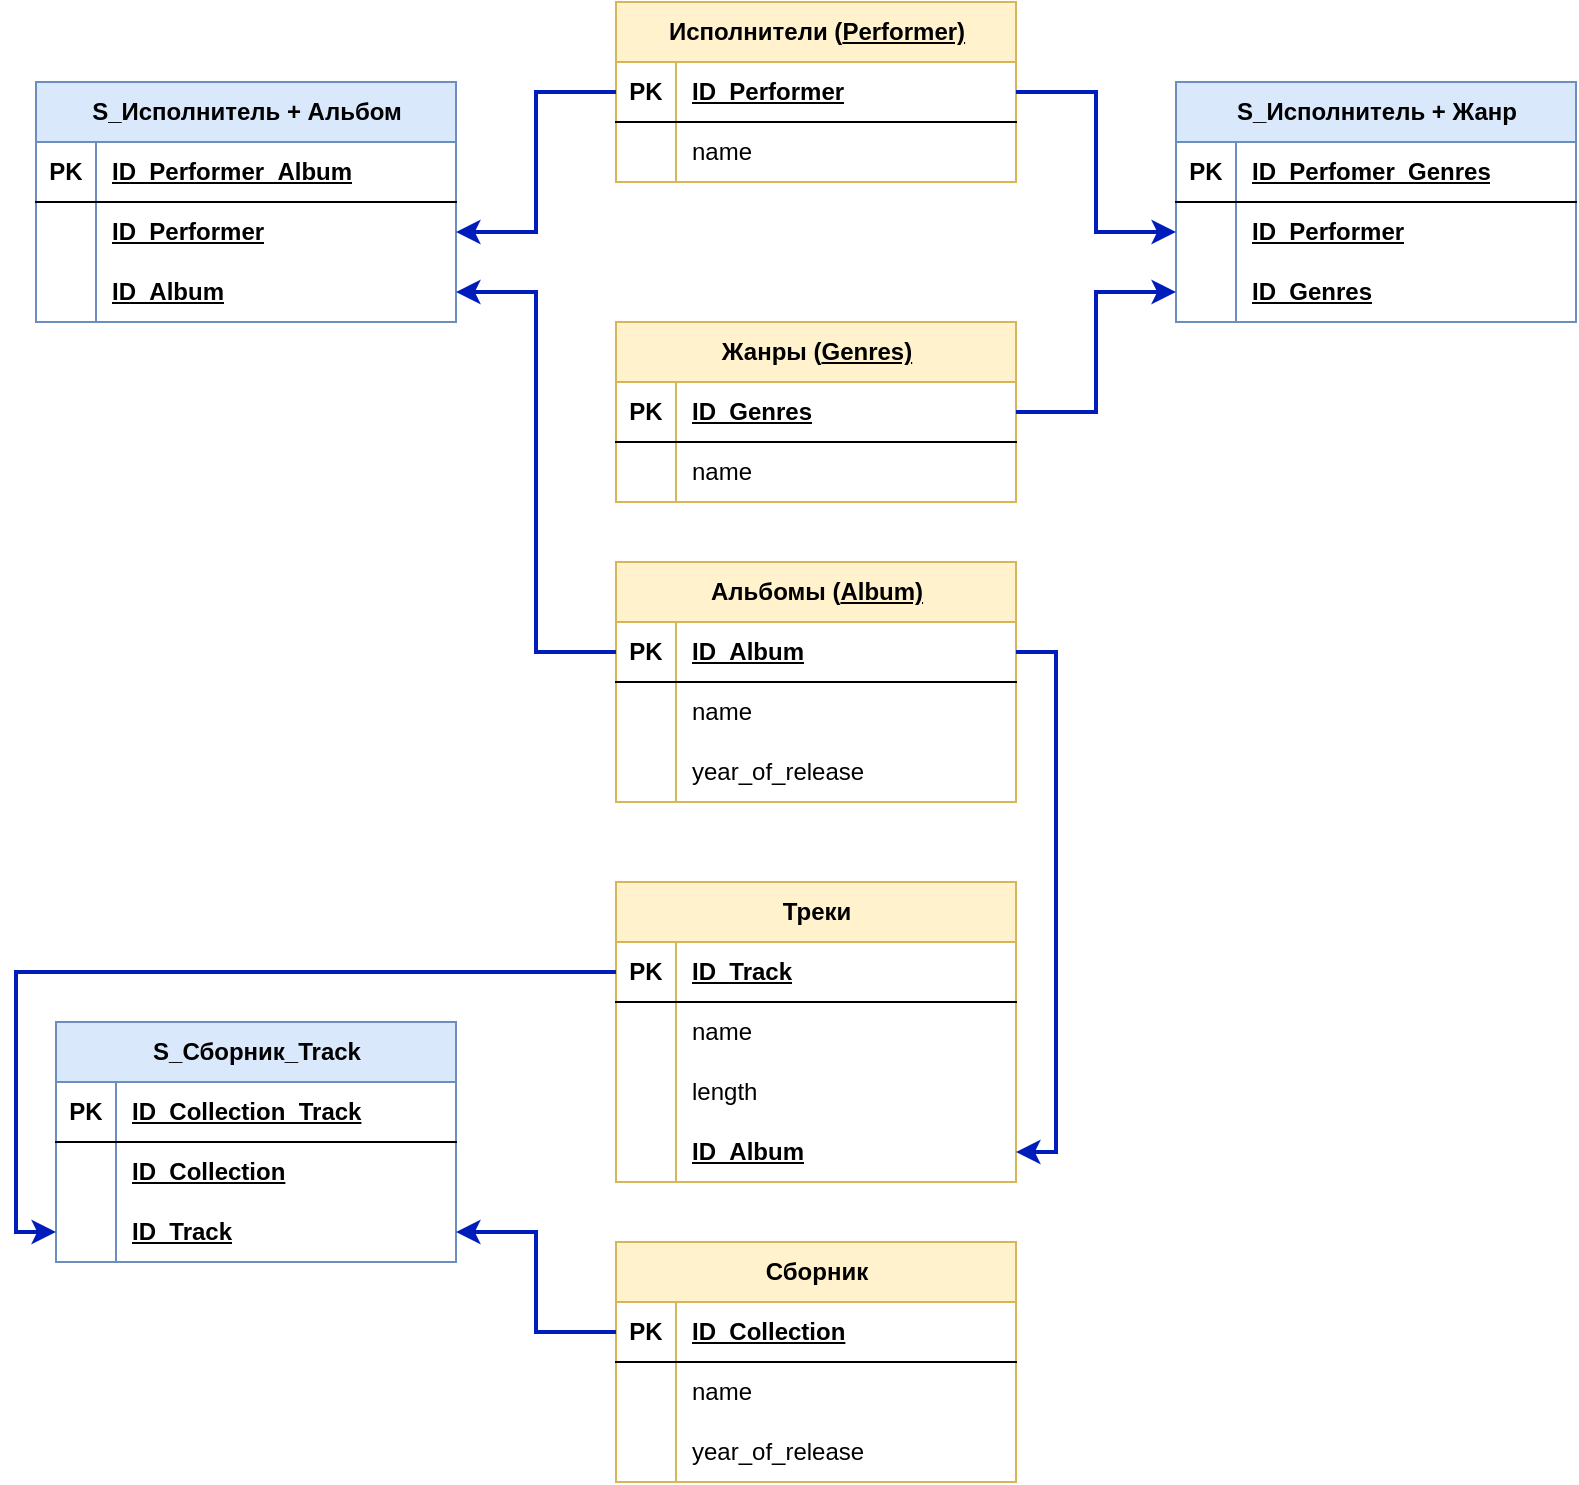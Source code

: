 <mxfile version="26.1.1">
  <diagram name="Страница — 1" id="3tkl4WZUgHUmtOMMwHT8">
    <mxGraphModel dx="2261" dy="844" grid="1" gridSize="10" guides="1" tooltips="1" connect="1" arrows="1" fold="1" page="1" pageScale="1" pageWidth="827" pageHeight="1169" math="0" shadow="0">
      <root>
        <mxCell id="0" />
        <mxCell id="1" parent="0" />
        <mxCell id="DXbVEstMywqXx0sZDrVQ-1" value="Жанры (&lt;span style=&quot;text-align: left; text-wrap-mode: wrap; text-decoration-line: underline;&quot;&gt;Genres)&lt;/span&gt;" style="shape=table;startSize=30;container=1;collapsible=1;childLayout=tableLayout;fixedRows=1;rowLines=0;fontStyle=1;align=center;resizeLast=1;html=1;fillColor=#fff2cc;strokeColor=#d6b656;" parent="1" vertex="1">
          <mxGeometry y="280" width="200" height="90" as="geometry">
            <mxRectangle x="80" y="-330" width="160" height="30" as="alternateBounds" />
          </mxGeometry>
        </mxCell>
        <mxCell id="DXbVEstMywqXx0sZDrVQ-2" value="" style="shape=tableRow;horizontal=0;startSize=0;swimlaneHead=0;swimlaneBody=0;fillColor=none;collapsible=0;dropTarget=0;points=[[0,0.5],[1,0.5]];portConstraint=eastwest;top=0;left=0;right=0;bottom=1;" parent="DXbVEstMywqXx0sZDrVQ-1" vertex="1">
          <mxGeometry y="30" width="200" height="30" as="geometry" />
        </mxCell>
        <mxCell id="DXbVEstMywqXx0sZDrVQ-3" value="PK" style="shape=partialRectangle;connectable=0;fillColor=none;top=0;left=0;bottom=0;right=0;fontStyle=1;overflow=hidden;whiteSpace=wrap;html=1;" parent="DXbVEstMywqXx0sZDrVQ-2" vertex="1">
          <mxGeometry width="30" height="30" as="geometry">
            <mxRectangle width="30" height="30" as="alternateBounds" />
          </mxGeometry>
        </mxCell>
        <mxCell id="DXbVEstMywqXx0sZDrVQ-4" value="ID_Genres" style="shape=partialRectangle;connectable=0;fillColor=none;top=0;left=0;bottom=0;right=0;align=left;spacingLeft=6;fontStyle=5;overflow=hidden;whiteSpace=wrap;html=1;" parent="DXbVEstMywqXx0sZDrVQ-2" vertex="1">
          <mxGeometry x="30" width="170" height="30" as="geometry">
            <mxRectangle width="170" height="30" as="alternateBounds" />
          </mxGeometry>
        </mxCell>
        <mxCell id="DXbVEstMywqXx0sZDrVQ-5" value="" style="shape=tableRow;horizontal=0;startSize=0;swimlaneHead=0;swimlaneBody=0;fillColor=none;collapsible=0;dropTarget=0;points=[[0,0.5],[1,0.5]];portConstraint=eastwest;top=0;left=0;right=0;bottom=0;" parent="DXbVEstMywqXx0sZDrVQ-1" vertex="1">
          <mxGeometry y="60" width="200" height="30" as="geometry" />
        </mxCell>
        <mxCell id="DXbVEstMywqXx0sZDrVQ-6" value="" style="shape=partialRectangle;connectable=0;fillColor=none;top=0;left=0;bottom=0;right=0;editable=1;overflow=hidden;whiteSpace=wrap;html=1;" parent="DXbVEstMywqXx0sZDrVQ-5" vertex="1">
          <mxGeometry width="30" height="30" as="geometry">
            <mxRectangle width="30" height="30" as="alternateBounds" />
          </mxGeometry>
        </mxCell>
        <mxCell id="DXbVEstMywqXx0sZDrVQ-7" value="name" style="shape=partialRectangle;connectable=0;fillColor=none;top=0;left=0;bottom=0;right=0;align=left;spacingLeft=6;overflow=hidden;whiteSpace=wrap;html=1;" parent="DXbVEstMywqXx0sZDrVQ-5" vertex="1">
          <mxGeometry x="30" width="170" height="30" as="geometry">
            <mxRectangle width="170" height="30" as="alternateBounds" />
          </mxGeometry>
        </mxCell>
        <mxCell id="DXbVEstMywqXx0sZDrVQ-14" value="Исполнители (&lt;span style=&quot;text-align: left; text-wrap-mode: wrap; text-decoration-line: underline;&quot;&gt;Performer)&lt;/span&gt;" style="shape=table;startSize=30;container=1;collapsible=1;childLayout=tableLayout;fixedRows=1;rowLines=0;fontStyle=1;align=center;resizeLast=1;html=1;fillColor=#fff2cc;strokeColor=#d6b656;" parent="1" vertex="1">
          <mxGeometry y="120" width="200" height="90" as="geometry" />
        </mxCell>
        <mxCell id="DXbVEstMywqXx0sZDrVQ-15" value="" style="shape=tableRow;horizontal=0;startSize=0;swimlaneHead=0;swimlaneBody=0;fillColor=none;collapsible=0;dropTarget=0;points=[[0,0.5],[1,0.5]];portConstraint=eastwest;top=0;left=0;right=0;bottom=1;" parent="DXbVEstMywqXx0sZDrVQ-14" vertex="1">
          <mxGeometry y="30" width="200" height="30" as="geometry" />
        </mxCell>
        <mxCell id="DXbVEstMywqXx0sZDrVQ-16" value="PK" style="shape=partialRectangle;connectable=0;fillColor=none;top=0;left=0;bottom=0;right=0;fontStyle=1;overflow=hidden;whiteSpace=wrap;html=1;" parent="DXbVEstMywqXx0sZDrVQ-15" vertex="1">
          <mxGeometry width="30" height="30" as="geometry">
            <mxRectangle width="30" height="30" as="alternateBounds" />
          </mxGeometry>
        </mxCell>
        <mxCell id="DXbVEstMywqXx0sZDrVQ-17" value="ID_Performer" style="shape=partialRectangle;connectable=0;fillColor=none;top=0;left=0;bottom=0;right=0;align=left;spacingLeft=6;fontStyle=5;overflow=hidden;whiteSpace=wrap;html=1;" parent="DXbVEstMywqXx0sZDrVQ-15" vertex="1">
          <mxGeometry x="30" width="170" height="30" as="geometry">
            <mxRectangle width="170" height="30" as="alternateBounds" />
          </mxGeometry>
        </mxCell>
        <mxCell id="DXbVEstMywqXx0sZDrVQ-18" value="" style="shape=tableRow;horizontal=0;startSize=0;swimlaneHead=0;swimlaneBody=0;fillColor=none;collapsible=0;dropTarget=0;points=[[0,0.5],[1,0.5]];portConstraint=eastwest;top=0;left=0;right=0;bottom=0;" parent="DXbVEstMywqXx0sZDrVQ-14" vertex="1">
          <mxGeometry y="60" width="200" height="30" as="geometry" />
        </mxCell>
        <mxCell id="DXbVEstMywqXx0sZDrVQ-19" value="" style="shape=partialRectangle;connectable=0;fillColor=none;top=0;left=0;bottom=0;right=0;editable=1;overflow=hidden;whiteSpace=wrap;html=1;" parent="DXbVEstMywqXx0sZDrVQ-18" vertex="1">
          <mxGeometry width="30" height="30" as="geometry">
            <mxRectangle width="30" height="30" as="alternateBounds" />
          </mxGeometry>
        </mxCell>
        <mxCell id="DXbVEstMywqXx0sZDrVQ-20" value="name" style="shape=partialRectangle;connectable=0;fillColor=none;top=0;left=0;bottom=0;right=0;align=left;spacingLeft=6;overflow=hidden;whiteSpace=wrap;html=1;" parent="DXbVEstMywqXx0sZDrVQ-18" vertex="1">
          <mxGeometry x="30" width="170" height="30" as="geometry">
            <mxRectangle width="170" height="30" as="alternateBounds" />
          </mxGeometry>
        </mxCell>
        <mxCell id="DXbVEstMywqXx0sZDrVQ-27" value="Альбомы (&lt;span style=&quot;text-align: left; text-wrap-mode: wrap; text-decoration-line: underline;&quot;&gt;Album)&lt;/span&gt;" style="shape=table;startSize=30;container=1;collapsible=1;childLayout=tableLayout;fixedRows=1;rowLines=0;fontStyle=1;align=center;resizeLast=1;html=1;fillColor=#fff2cc;strokeColor=#d6b656;" parent="1" vertex="1">
          <mxGeometry y="400" width="200" height="120" as="geometry" />
        </mxCell>
        <mxCell id="DXbVEstMywqXx0sZDrVQ-28" value="" style="shape=tableRow;horizontal=0;startSize=0;swimlaneHead=0;swimlaneBody=0;fillColor=none;collapsible=0;dropTarget=0;points=[[0,0.5],[1,0.5]];portConstraint=eastwest;top=0;left=0;right=0;bottom=1;" parent="DXbVEstMywqXx0sZDrVQ-27" vertex="1">
          <mxGeometry y="30" width="200" height="30" as="geometry" />
        </mxCell>
        <mxCell id="DXbVEstMywqXx0sZDrVQ-29" value="PK" style="shape=partialRectangle;connectable=0;fillColor=none;top=0;left=0;bottom=0;right=0;fontStyle=1;overflow=hidden;whiteSpace=wrap;html=1;" parent="DXbVEstMywqXx0sZDrVQ-28" vertex="1">
          <mxGeometry width="30" height="30" as="geometry">
            <mxRectangle width="30" height="30" as="alternateBounds" />
          </mxGeometry>
        </mxCell>
        <mxCell id="DXbVEstMywqXx0sZDrVQ-30" value="ID_Album" style="shape=partialRectangle;connectable=0;fillColor=none;top=0;left=0;bottom=0;right=0;align=left;spacingLeft=6;fontStyle=5;overflow=hidden;whiteSpace=wrap;html=1;" parent="DXbVEstMywqXx0sZDrVQ-28" vertex="1">
          <mxGeometry x="30" width="170" height="30" as="geometry">
            <mxRectangle width="170" height="30" as="alternateBounds" />
          </mxGeometry>
        </mxCell>
        <mxCell id="DXbVEstMywqXx0sZDrVQ-31" value="" style="shape=tableRow;horizontal=0;startSize=0;swimlaneHead=0;swimlaneBody=0;fillColor=none;collapsible=0;dropTarget=0;points=[[0,0.5],[1,0.5]];portConstraint=eastwest;top=0;left=0;right=0;bottom=0;" parent="DXbVEstMywqXx0sZDrVQ-27" vertex="1">
          <mxGeometry y="60" width="200" height="30" as="geometry" />
        </mxCell>
        <mxCell id="DXbVEstMywqXx0sZDrVQ-32" value="" style="shape=partialRectangle;connectable=0;fillColor=none;top=0;left=0;bottom=0;right=0;editable=1;overflow=hidden;whiteSpace=wrap;html=1;" parent="DXbVEstMywqXx0sZDrVQ-31" vertex="1">
          <mxGeometry width="30" height="30" as="geometry">
            <mxRectangle width="30" height="30" as="alternateBounds" />
          </mxGeometry>
        </mxCell>
        <mxCell id="DXbVEstMywqXx0sZDrVQ-33" value="name" style="shape=partialRectangle;connectable=0;fillColor=none;top=0;left=0;bottom=0;right=0;align=left;spacingLeft=6;overflow=hidden;whiteSpace=wrap;html=1;" parent="DXbVEstMywqXx0sZDrVQ-31" vertex="1">
          <mxGeometry x="30" width="170" height="30" as="geometry">
            <mxRectangle width="170" height="30" as="alternateBounds" />
          </mxGeometry>
        </mxCell>
        <mxCell id="DXbVEstMywqXx0sZDrVQ-34" value="" style="shape=tableRow;horizontal=0;startSize=0;swimlaneHead=0;swimlaneBody=0;fillColor=none;collapsible=0;dropTarget=0;points=[[0,0.5],[1,0.5]];portConstraint=eastwest;top=0;left=0;right=0;bottom=0;" parent="DXbVEstMywqXx0sZDrVQ-27" vertex="1">
          <mxGeometry y="90" width="200" height="30" as="geometry" />
        </mxCell>
        <mxCell id="DXbVEstMywqXx0sZDrVQ-35" value="" style="shape=partialRectangle;connectable=0;fillColor=none;top=0;left=0;bottom=0;right=0;editable=1;overflow=hidden;whiteSpace=wrap;html=1;" parent="DXbVEstMywqXx0sZDrVQ-34" vertex="1">
          <mxGeometry width="30" height="30" as="geometry">
            <mxRectangle width="30" height="30" as="alternateBounds" />
          </mxGeometry>
        </mxCell>
        <mxCell id="DXbVEstMywqXx0sZDrVQ-36" value="year_of_release" style="shape=partialRectangle;connectable=0;fillColor=none;top=0;left=0;bottom=0;right=0;align=left;spacingLeft=6;overflow=hidden;whiteSpace=wrap;html=1;" parent="DXbVEstMywqXx0sZDrVQ-34" vertex="1">
          <mxGeometry x="30" width="170" height="30" as="geometry">
            <mxRectangle width="170" height="30" as="alternateBounds" />
          </mxGeometry>
        </mxCell>
        <mxCell id="DXbVEstMywqXx0sZDrVQ-40" value="Треки" style="shape=table;startSize=30;container=1;collapsible=1;childLayout=tableLayout;fixedRows=1;rowLines=0;fontStyle=1;align=center;resizeLast=1;html=1;fillColor=#fff2cc;strokeColor=#d6b656;" parent="1" vertex="1">
          <mxGeometry y="560" width="200" height="150" as="geometry" />
        </mxCell>
        <mxCell id="DXbVEstMywqXx0sZDrVQ-41" value="" style="shape=tableRow;horizontal=0;startSize=0;swimlaneHead=0;swimlaneBody=0;fillColor=none;collapsible=0;dropTarget=0;points=[[0,0.5],[1,0.5]];portConstraint=eastwest;top=0;left=0;right=0;bottom=1;" parent="DXbVEstMywqXx0sZDrVQ-40" vertex="1">
          <mxGeometry y="30" width="200" height="30" as="geometry" />
        </mxCell>
        <mxCell id="DXbVEstMywqXx0sZDrVQ-42" value="PK" style="shape=partialRectangle;connectable=0;fillColor=none;top=0;left=0;bottom=0;right=0;fontStyle=1;overflow=hidden;whiteSpace=wrap;html=1;" parent="DXbVEstMywqXx0sZDrVQ-41" vertex="1">
          <mxGeometry width="30" height="30" as="geometry">
            <mxRectangle width="30" height="30" as="alternateBounds" />
          </mxGeometry>
        </mxCell>
        <mxCell id="DXbVEstMywqXx0sZDrVQ-43" value="ID_Track" style="shape=partialRectangle;connectable=0;fillColor=none;top=0;left=0;bottom=0;right=0;align=left;spacingLeft=6;fontStyle=5;overflow=hidden;whiteSpace=wrap;html=1;" parent="DXbVEstMywqXx0sZDrVQ-41" vertex="1">
          <mxGeometry x="30" width="170" height="30" as="geometry">
            <mxRectangle width="170" height="30" as="alternateBounds" />
          </mxGeometry>
        </mxCell>
        <mxCell id="DXbVEstMywqXx0sZDrVQ-44" value="" style="shape=tableRow;horizontal=0;startSize=0;swimlaneHead=0;swimlaneBody=0;fillColor=none;collapsible=0;dropTarget=0;points=[[0,0.5],[1,0.5]];portConstraint=eastwest;top=0;left=0;right=0;bottom=0;" parent="DXbVEstMywqXx0sZDrVQ-40" vertex="1">
          <mxGeometry y="60" width="200" height="30" as="geometry" />
        </mxCell>
        <mxCell id="DXbVEstMywqXx0sZDrVQ-45" value="" style="shape=partialRectangle;connectable=0;fillColor=none;top=0;left=0;bottom=0;right=0;editable=1;overflow=hidden;whiteSpace=wrap;html=1;" parent="DXbVEstMywqXx0sZDrVQ-44" vertex="1">
          <mxGeometry width="30" height="30" as="geometry">
            <mxRectangle width="30" height="30" as="alternateBounds" />
          </mxGeometry>
        </mxCell>
        <mxCell id="DXbVEstMywqXx0sZDrVQ-46" value="name" style="shape=partialRectangle;connectable=0;fillColor=none;top=0;left=0;bottom=0;right=0;align=left;spacingLeft=6;overflow=hidden;whiteSpace=wrap;html=1;" parent="DXbVEstMywqXx0sZDrVQ-44" vertex="1">
          <mxGeometry x="30" width="170" height="30" as="geometry">
            <mxRectangle width="170" height="30" as="alternateBounds" />
          </mxGeometry>
        </mxCell>
        <mxCell id="DXbVEstMywqXx0sZDrVQ-47" value="" style="shape=tableRow;horizontal=0;startSize=0;swimlaneHead=0;swimlaneBody=0;fillColor=none;collapsible=0;dropTarget=0;points=[[0,0.5],[1,0.5]];portConstraint=eastwest;top=0;left=0;right=0;bottom=0;" parent="DXbVEstMywqXx0sZDrVQ-40" vertex="1">
          <mxGeometry y="90" width="200" height="30" as="geometry" />
        </mxCell>
        <mxCell id="DXbVEstMywqXx0sZDrVQ-48" value="" style="shape=partialRectangle;connectable=0;fillColor=none;top=0;left=0;bottom=0;right=0;editable=1;overflow=hidden;whiteSpace=wrap;html=1;" parent="DXbVEstMywqXx0sZDrVQ-47" vertex="1">
          <mxGeometry width="30" height="30" as="geometry">
            <mxRectangle width="30" height="30" as="alternateBounds" />
          </mxGeometry>
        </mxCell>
        <mxCell id="DXbVEstMywqXx0sZDrVQ-49" value="length" style="shape=partialRectangle;connectable=0;fillColor=none;top=0;left=0;bottom=0;right=0;align=left;spacingLeft=6;overflow=hidden;whiteSpace=wrap;html=1;" parent="DXbVEstMywqXx0sZDrVQ-47" vertex="1">
          <mxGeometry x="30" width="170" height="30" as="geometry">
            <mxRectangle width="170" height="30" as="alternateBounds" />
          </mxGeometry>
        </mxCell>
        <mxCell id="hLrK8hnvu6hr8x87RcNH-4" style="shape=tableRow;horizontal=0;startSize=0;swimlaneHead=0;swimlaneBody=0;fillColor=none;collapsible=0;dropTarget=0;points=[[0,0.5],[1,0.5]];portConstraint=eastwest;top=0;left=0;right=0;bottom=0;" vertex="1" parent="DXbVEstMywqXx0sZDrVQ-40">
          <mxGeometry y="120" width="200" height="30" as="geometry" />
        </mxCell>
        <mxCell id="hLrK8hnvu6hr8x87RcNH-5" style="shape=partialRectangle;connectable=0;fillColor=none;top=0;left=0;bottom=0;right=0;editable=1;overflow=hidden;whiteSpace=wrap;html=1;" vertex="1" parent="hLrK8hnvu6hr8x87RcNH-4">
          <mxGeometry width="30" height="30" as="geometry">
            <mxRectangle width="30" height="30" as="alternateBounds" />
          </mxGeometry>
        </mxCell>
        <mxCell id="hLrK8hnvu6hr8x87RcNH-6" value="&lt;span style=&quot;font-weight: 700; text-decoration-line: underline;&quot;&gt;ID_Album&lt;/span&gt;" style="shape=partialRectangle;connectable=0;fillColor=none;top=0;left=0;bottom=0;right=0;align=left;spacingLeft=6;overflow=hidden;whiteSpace=wrap;html=1;" vertex="1" parent="hLrK8hnvu6hr8x87RcNH-4">
          <mxGeometry x="30" width="170" height="30" as="geometry">
            <mxRectangle width="170" height="30" as="alternateBounds" />
          </mxGeometry>
        </mxCell>
        <mxCell id="5Sfn33HzPylYpJRMdvms-1" value="S_Исполнитель + Жанр" style="shape=table;startSize=30;container=1;collapsible=1;childLayout=tableLayout;fixedRows=1;rowLines=0;fontStyle=1;align=center;resizeLast=1;html=1;fillColor=#dae8fc;strokeColor=#6c8ebf;" parent="1" vertex="1">
          <mxGeometry x="280" y="160" width="200" height="120" as="geometry" />
        </mxCell>
        <mxCell id="5Sfn33HzPylYpJRMdvms-2" value="" style="shape=tableRow;horizontal=0;startSize=0;swimlaneHead=0;swimlaneBody=0;fillColor=none;collapsible=0;dropTarget=0;points=[[0,0.5],[1,0.5]];portConstraint=eastwest;top=0;left=0;right=0;bottom=1;" parent="5Sfn33HzPylYpJRMdvms-1" vertex="1">
          <mxGeometry y="30" width="200" height="30" as="geometry" />
        </mxCell>
        <mxCell id="5Sfn33HzPylYpJRMdvms-3" value="PK" style="shape=partialRectangle;connectable=0;fillColor=none;top=0;left=0;bottom=0;right=0;fontStyle=1;overflow=hidden;whiteSpace=wrap;html=1;" parent="5Sfn33HzPylYpJRMdvms-2" vertex="1">
          <mxGeometry width="30" height="30" as="geometry">
            <mxRectangle width="30" height="30" as="alternateBounds" />
          </mxGeometry>
        </mxCell>
        <mxCell id="5Sfn33HzPylYpJRMdvms-4" value="ID_Perfomer_Genres" style="shape=partialRectangle;connectable=0;fillColor=none;top=0;left=0;bottom=0;right=0;align=left;spacingLeft=6;fontStyle=5;overflow=hidden;whiteSpace=wrap;html=1;" parent="5Sfn33HzPylYpJRMdvms-2" vertex="1">
          <mxGeometry x="30" width="170" height="30" as="geometry">
            <mxRectangle width="170" height="30" as="alternateBounds" />
          </mxGeometry>
        </mxCell>
        <mxCell id="5Sfn33HzPylYpJRMdvms-5" value="" style="shape=tableRow;horizontal=0;startSize=0;swimlaneHead=0;swimlaneBody=0;fillColor=none;collapsible=0;dropTarget=0;points=[[0,0.5],[1,0.5]];portConstraint=eastwest;top=0;left=0;right=0;bottom=0;" parent="5Sfn33HzPylYpJRMdvms-1" vertex="1">
          <mxGeometry y="60" width="200" height="30" as="geometry" />
        </mxCell>
        <mxCell id="5Sfn33HzPylYpJRMdvms-6" value="" style="shape=partialRectangle;connectable=0;fillColor=none;top=0;left=0;bottom=0;right=0;editable=1;overflow=hidden;whiteSpace=wrap;html=1;" parent="5Sfn33HzPylYpJRMdvms-5" vertex="1">
          <mxGeometry width="30" height="30" as="geometry">
            <mxRectangle width="30" height="30" as="alternateBounds" />
          </mxGeometry>
        </mxCell>
        <mxCell id="5Sfn33HzPylYpJRMdvms-7" value="&lt;span style=&quot;font-weight: 700; text-decoration-line: underline;&quot;&gt;ID_Performer&lt;/span&gt;" style="shape=partialRectangle;connectable=0;fillColor=none;top=0;left=0;bottom=0;right=0;align=left;spacingLeft=6;overflow=hidden;whiteSpace=wrap;html=1;" parent="5Sfn33HzPylYpJRMdvms-5" vertex="1">
          <mxGeometry x="30" width="170" height="30" as="geometry">
            <mxRectangle width="170" height="30" as="alternateBounds" />
          </mxGeometry>
        </mxCell>
        <mxCell id="5Sfn33HzPylYpJRMdvms-8" value="" style="shape=tableRow;horizontal=0;startSize=0;swimlaneHead=0;swimlaneBody=0;fillColor=none;collapsible=0;dropTarget=0;points=[[0,0.5],[1,0.5]];portConstraint=eastwest;top=0;left=0;right=0;bottom=0;" parent="5Sfn33HzPylYpJRMdvms-1" vertex="1">
          <mxGeometry y="90" width="200" height="30" as="geometry" />
        </mxCell>
        <mxCell id="5Sfn33HzPylYpJRMdvms-9" value="" style="shape=partialRectangle;connectable=0;fillColor=none;top=0;left=0;bottom=0;right=0;editable=1;overflow=hidden;whiteSpace=wrap;html=1;" parent="5Sfn33HzPylYpJRMdvms-8" vertex="1">
          <mxGeometry width="30" height="30" as="geometry">
            <mxRectangle width="30" height="30" as="alternateBounds" />
          </mxGeometry>
        </mxCell>
        <mxCell id="5Sfn33HzPylYpJRMdvms-10" value="&lt;span style=&quot;font-weight: 700; text-decoration-line: underline;&quot;&gt;ID_Genres&lt;/span&gt;" style="shape=partialRectangle;connectable=0;fillColor=none;top=0;left=0;bottom=0;right=0;align=left;spacingLeft=6;overflow=hidden;whiteSpace=wrap;html=1;" parent="5Sfn33HzPylYpJRMdvms-8" vertex="1">
          <mxGeometry x="30" width="170" height="30" as="geometry">
            <mxRectangle width="170" height="30" as="alternateBounds" />
          </mxGeometry>
        </mxCell>
        <mxCell id="5Sfn33HzPylYpJRMdvms-17" value="S_Исполнитель + Альбом" style="shape=table;startSize=30;container=1;collapsible=1;childLayout=tableLayout;fixedRows=1;rowLines=0;fontStyle=1;align=center;resizeLast=1;html=1;fillColor=#dae8fc;strokeColor=#6c8ebf;" parent="1" vertex="1">
          <mxGeometry x="-290" y="160" width="210" height="120" as="geometry" />
        </mxCell>
        <mxCell id="5Sfn33HzPylYpJRMdvms-18" value="" style="shape=tableRow;horizontal=0;startSize=0;swimlaneHead=0;swimlaneBody=0;fillColor=none;collapsible=0;dropTarget=0;points=[[0,0.5],[1,0.5]];portConstraint=eastwest;top=0;left=0;right=0;bottom=1;" parent="5Sfn33HzPylYpJRMdvms-17" vertex="1">
          <mxGeometry y="30" width="210" height="30" as="geometry" />
        </mxCell>
        <mxCell id="5Sfn33HzPylYpJRMdvms-19" value="PK" style="shape=partialRectangle;connectable=0;fillColor=none;top=0;left=0;bottom=0;right=0;fontStyle=1;overflow=hidden;whiteSpace=wrap;html=1;" parent="5Sfn33HzPylYpJRMdvms-18" vertex="1">
          <mxGeometry width="30" height="30" as="geometry">
            <mxRectangle width="30" height="30" as="alternateBounds" />
          </mxGeometry>
        </mxCell>
        <mxCell id="5Sfn33HzPylYpJRMdvms-20" value="ID_Performer_Album" style="shape=partialRectangle;connectable=0;fillColor=none;top=0;left=0;bottom=0;right=0;align=left;spacingLeft=6;fontStyle=5;overflow=hidden;whiteSpace=wrap;html=1;" parent="5Sfn33HzPylYpJRMdvms-18" vertex="1">
          <mxGeometry x="30" width="180" height="30" as="geometry">
            <mxRectangle width="180" height="30" as="alternateBounds" />
          </mxGeometry>
        </mxCell>
        <mxCell id="5Sfn33HzPylYpJRMdvms-21" value="" style="shape=tableRow;horizontal=0;startSize=0;swimlaneHead=0;swimlaneBody=0;fillColor=none;collapsible=0;dropTarget=0;points=[[0,0.5],[1,0.5]];portConstraint=eastwest;top=0;left=0;right=0;bottom=0;" parent="5Sfn33HzPylYpJRMdvms-17" vertex="1">
          <mxGeometry y="60" width="210" height="30" as="geometry" />
        </mxCell>
        <mxCell id="5Sfn33HzPylYpJRMdvms-22" value="" style="shape=partialRectangle;connectable=0;fillColor=none;top=0;left=0;bottom=0;right=0;editable=1;overflow=hidden;whiteSpace=wrap;html=1;" parent="5Sfn33HzPylYpJRMdvms-21" vertex="1">
          <mxGeometry width="30" height="30" as="geometry">
            <mxRectangle width="30" height="30" as="alternateBounds" />
          </mxGeometry>
        </mxCell>
        <mxCell id="5Sfn33HzPylYpJRMdvms-23" value="&lt;span style=&quot;font-weight: 700; text-decoration-line: underline;&quot;&gt;ID_Performer&lt;/span&gt;" style="shape=partialRectangle;connectable=0;fillColor=none;top=0;left=0;bottom=0;right=0;align=left;spacingLeft=6;overflow=hidden;whiteSpace=wrap;html=1;" parent="5Sfn33HzPylYpJRMdvms-21" vertex="1">
          <mxGeometry x="30" width="180" height="30" as="geometry">
            <mxRectangle width="180" height="30" as="alternateBounds" />
          </mxGeometry>
        </mxCell>
        <mxCell id="5Sfn33HzPylYpJRMdvms-24" value="" style="shape=tableRow;horizontal=0;startSize=0;swimlaneHead=0;swimlaneBody=0;fillColor=none;collapsible=0;dropTarget=0;points=[[0,0.5],[1,0.5]];portConstraint=eastwest;top=0;left=0;right=0;bottom=0;" parent="5Sfn33HzPylYpJRMdvms-17" vertex="1">
          <mxGeometry y="90" width="210" height="30" as="geometry" />
        </mxCell>
        <mxCell id="5Sfn33HzPylYpJRMdvms-25" value="" style="shape=partialRectangle;connectable=0;fillColor=none;top=0;left=0;bottom=0;right=0;editable=1;overflow=hidden;whiteSpace=wrap;html=1;" parent="5Sfn33HzPylYpJRMdvms-24" vertex="1">
          <mxGeometry width="30" height="30" as="geometry">
            <mxRectangle width="30" height="30" as="alternateBounds" />
          </mxGeometry>
        </mxCell>
        <mxCell id="5Sfn33HzPylYpJRMdvms-26" value="&lt;span style=&quot;font-weight: 700; text-decoration-line: underline;&quot;&gt;ID_Album&lt;/span&gt;" style="shape=partialRectangle;connectable=0;fillColor=none;top=0;left=0;bottom=0;right=0;align=left;spacingLeft=6;overflow=hidden;whiteSpace=wrap;html=1;" parent="5Sfn33HzPylYpJRMdvms-24" vertex="1">
          <mxGeometry x="30" width="180" height="30" as="geometry">
            <mxRectangle width="180" height="30" as="alternateBounds" />
          </mxGeometry>
        </mxCell>
        <mxCell id="5Sfn33HzPylYpJRMdvms-32" value="Сборник" style="shape=table;startSize=30;container=1;collapsible=1;childLayout=tableLayout;fixedRows=1;rowLines=0;fontStyle=1;align=center;resizeLast=1;html=1;fillColor=#fff2cc;strokeColor=#d6b656;" parent="1" vertex="1">
          <mxGeometry y="740" width="200" height="120" as="geometry" />
        </mxCell>
        <mxCell id="5Sfn33HzPylYpJRMdvms-33" value="" style="shape=tableRow;horizontal=0;startSize=0;swimlaneHead=0;swimlaneBody=0;fillColor=none;collapsible=0;dropTarget=0;points=[[0,0.5],[1,0.5]];portConstraint=eastwest;top=0;left=0;right=0;bottom=1;" parent="5Sfn33HzPylYpJRMdvms-32" vertex="1">
          <mxGeometry y="30" width="200" height="30" as="geometry" />
        </mxCell>
        <mxCell id="5Sfn33HzPylYpJRMdvms-34" value="PK" style="shape=partialRectangle;connectable=0;fillColor=none;top=0;left=0;bottom=0;right=0;fontStyle=1;overflow=hidden;whiteSpace=wrap;html=1;" parent="5Sfn33HzPylYpJRMdvms-33" vertex="1">
          <mxGeometry width="30" height="30" as="geometry">
            <mxRectangle width="30" height="30" as="alternateBounds" />
          </mxGeometry>
        </mxCell>
        <mxCell id="5Sfn33HzPylYpJRMdvms-35" value="ID_Collection" style="shape=partialRectangle;connectable=0;fillColor=none;top=0;left=0;bottom=0;right=0;align=left;spacingLeft=6;fontStyle=5;overflow=hidden;whiteSpace=wrap;html=1;" parent="5Sfn33HzPylYpJRMdvms-33" vertex="1">
          <mxGeometry x="30" width="170" height="30" as="geometry">
            <mxRectangle width="170" height="30" as="alternateBounds" />
          </mxGeometry>
        </mxCell>
        <mxCell id="5Sfn33HzPylYpJRMdvms-36" value="" style="shape=tableRow;horizontal=0;startSize=0;swimlaneHead=0;swimlaneBody=0;fillColor=none;collapsible=0;dropTarget=0;points=[[0,0.5],[1,0.5]];portConstraint=eastwest;top=0;left=0;right=0;bottom=0;" parent="5Sfn33HzPylYpJRMdvms-32" vertex="1">
          <mxGeometry y="60" width="200" height="30" as="geometry" />
        </mxCell>
        <mxCell id="5Sfn33HzPylYpJRMdvms-37" value="" style="shape=partialRectangle;connectable=0;fillColor=none;top=0;left=0;bottom=0;right=0;editable=1;overflow=hidden;whiteSpace=wrap;html=1;" parent="5Sfn33HzPylYpJRMdvms-36" vertex="1">
          <mxGeometry width="30" height="30" as="geometry">
            <mxRectangle width="30" height="30" as="alternateBounds" />
          </mxGeometry>
        </mxCell>
        <mxCell id="5Sfn33HzPylYpJRMdvms-38" value="name" style="shape=partialRectangle;connectable=0;fillColor=none;top=0;left=0;bottom=0;right=0;align=left;spacingLeft=6;overflow=hidden;whiteSpace=wrap;html=1;" parent="5Sfn33HzPylYpJRMdvms-36" vertex="1">
          <mxGeometry x="30" width="170" height="30" as="geometry">
            <mxRectangle width="170" height="30" as="alternateBounds" />
          </mxGeometry>
        </mxCell>
        <mxCell id="5Sfn33HzPylYpJRMdvms-39" value="" style="shape=tableRow;horizontal=0;startSize=0;swimlaneHead=0;swimlaneBody=0;fillColor=none;collapsible=0;dropTarget=0;points=[[0,0.5],[1,0.5]];portConstraint=eastwest;top=0;left=0;right=0;bottom=0;" parent="5Sfn33HzPylYpJRMdvms-32" vertex="1">
          <mxGeometry y="90" width="200" height="30" as="geometry" />
        </mxCell>
        <mxCell id="5Sfn33HzPylYpJRMdvms-40" value="" style="shape=partialRectangle;connectable=0;fillColor=none;top=0;left=0;bottom=0;right=0;editable=1;overflow=hidden;whiteSpace=wrap;html=1;" parent="5Sfn33HzPylYpJRMdvms-39" vertex="1">
          <mxGeometry width="30" height="30" as="geometry">
            <mxRectangle width="30" height="30" as="alternateBounds" />
          </mxGeometry>
        </mxCell>
        <mxCell id="5Sfn33HzPylYpJRMdvms-41" value="year_of_release" style="shape=partialRectangle;connectable=0;fillColor=none;top=0;left=0;bottom=0;right=0;align=left;spacingLeft=6;overflow=hidden;whiteSpace=wrap;html=1;" parent="5Sfn33HzPylYpJRMdvms-39" vertex="1">
          <mxGeometry x="30" width="170" height="30" as="geometry">
            <mxRectangle width="170" height="30" as="alternateBounds" />
          </mxGeometry>
        </mxCell>
        <mxCell id="5Sfn33HzPylYpJRMdvms-46" value="S_Сборник_Track" style="shape=table;startSize=30;container=1;collapsible=1;childLayout=tableLayout;fixedRows=1;rowLines=0;fontStyle=1;align=center;resizeLast=1;html=1;fillColor=#dae8fc;strokeColor=#6c8ebf;" parent="1" vertex="1">
          <mxGeometry x="-280" y="630" width="200" height="120" as="geometry" />
        </mxCell>
        <mxCell id="5Sfn33HzPylYpJRMdvms-47" value="" style="shape=tableRow;horizontal=0;startSize=0;swimlaneHead=0;swimlaneBody=0;fillColor=none;collapsible=0;dropTarget=0;points=[[0,0.5],[1,0.5]];portConstraint=eastwest;top=0;left=0;right=0;bottom=1;" parent="5Sfn33HzPylYpJRMdvms-46" vertex="1">
          <mxGeometry y="30" width="200" height="30" as="geometry" />
        </mxCell>
        <mxCell id="5Sfn33HzPylYpJRMdvms-48" value="PK" style="shape=partialRectangle;connectable=0;fillColor=none;top=0;left=0;bottom=0;right=0;fontStyle=1;overflow=hidden;whiteSpace=wrap;html=1;" parent="5Sfn33HzPylYpJRMdvms-47" vertex="1">
          <mxGeometry width="30" height="30" as="geometry">
            <mxRectangle width="30" height="30" as="alternateBounds" />
          </mxGeometry>
        </mxCell>
        <mxCell id="5Sfn33HzPylYpJRMdvms-49" value="ID_Collection_Track" style="shape=partialRectangle;connectable=0;fillColor=none;top=0;left=0;bottom=0;right=0;align=left;spacingLeft=6;fontStyle=5;overflow=hidden;whiteSpace=wrap;html=1;" parent="5Sfn33HzPylYpJRMdvms-47" vertex="1">
          <mxGeometry x="30" width="170" height="30" as="geometry">
            <mxRectangle width="170" height="30" as="alternateBounds" />
          </mxGeometry>
        </mxCell>
        <mxCell id="5Sfn33HzPylYpJRMdvms-50" value="" style="shape=tableRow;horizontal=0;startSize=0;swimlaneHead=0;swimlaneBody=0;fillColor=none;collapsible=0;dropTarget=0;points=[[0,0.5],[1,0.5]];portConstraint=eastwest;top=0;left=0;right=0;bottom=0;" parent="5Sfn33HzPylYpJRMdvms-46" vertex="1">
          <mxGeometry y="60" width="200" height="30" as="geometry" />
        </mxCell>
        <mxCell id="5Sfn33HzPylYpJRMdvms-51" value="" style="shape=partialRectangle;connectable=0;fillColor=none;top=0;left=0;bottom=0;right=0;editable=1;overflow=hidden;whiteSpace=wrap;html=1;" parent="5Sfn33HzPylYpJRMdvms-50" vertex="1">
          <mxGeometry width="30" height="30" as="geometry">
            <mxRectangle width="30" height="30" as="alternateBounds" />
          </mxGeometry>
        </mxCell>
        <mxCell id="5Sfn33HzPylYpJRMdvms-52" value="&lt;span style=&quot;font-weight: 700; text-decoration-line: underline;&quot;&gt;ID_Collection&lt;/span&gt;" style="shape=partialRectangle;connectable=0;fillColor=none;top=0;left=0;bottom=0;right=0;align=left;spacingLeft=6;overflow=hidden;whiteSpace=wrap;html=1;" parent="5Sfn33HzPylYpJRMdvms-50" vertex="1">
          <mxGeometry x="30" width="170" height="30" as="geometry">
            <mxRectangle width="170" height="30" as="alternateBounds" />
          </mxGeometry>
        </mxCell>
        <mxCell id="5Sfn33HzPylYpJRMdvms-53" value="" style="shape=tableRow;horizontal=0;startSize=0;swimlaneHead=0;swimlaneBody=0;fillColor=none;collapsible=0;dropTarget=0;points=[[0,0.5],[1,0.5]];portConstraint=eastwest;top=0;left=0;right=0;bottom=0;" parent="5Sfn33HzPylYpJRMdvms-46" vertex="1">
          <mxGeometry y="90" width="200" height="30" as="geometry" />
        </mxCell>
        <mxCell id="5Sfn33HzPylYpJRMdvms-54" value="" style="shape=partialRectangle;connectable=0;fillColor=none;top=0;left=0;bottom=0;right=0;editable=1;overflow=hidden;whiteSpace=wrap;html=1;" parent="5Sfn33HzPylYpJRMdvms-53" vertex="1">
          <mxGeometry width="30" height="30" as="geometry">
            <mxRectangle width="30" height="30" as="alternateBounds" />
          </mxGeometry>
        </mxCell>
        <mxCell id="5Sfn33HzPylYpJRMdvms-55" value="&lt;span style=&quot;font-weight: 700; text-decoration-line: underline;&quot;&gt;ID_Track&lt;/span&gt;" style="shape=partialRectangle;connectable=0;fillColor=none;top=0;left=0;bottom=0;right=0;align=left;spacingLeft=6;overflow=hidden;whiteSpace=wrap;html=1;" parent="5Sfn33HzPylYpJRMdvms-53" vertex="1">
          <mxGeometry x="30" width="170" height="30" as="geometry">
            <mxRectangle width="170" height="30" as="alternateBounds" />
          </mxGeometry>
        </mxCell>
        <mxCell id="hLrK8hnvu6hr8x87RcNH-9" style="edgeStyle=orthogonalEdgeStyle;rounded=0;orthogonalLoop=1;jettySize=auto;html=1;exitX=0;exitY=0.5;exitDx=0;exitDy=0;entryX=0;entryY=0.5;entryDx=0;entryDy=0;" edge="1" parent="1" source="DXbVEstMywqXx0sZDrVQ-2" target="hLrK8hnvu6hr8x87RcNH-1">
          <mxGeometry relative="1" as="geometry" />
        </mxCell>
        <mxCell id="hLrK8hnvu6hr8x87RcNH-14" style="edgeStyle=orthogonalEdgeStyle;rounded=0;orthogonalLoop=1;jettySize=auto;html=1;exitX=1;exitY=0.5;exitDx=0;exitDy=0;entryX=1;entryY=0.5;entryDx=0;entryDy=0;" edge="1" parent="1" source="DXbVEstMywqXx0sZDrVQ-15" target="hLrK8hnvu6hr8x87RcNH-11">
          <mxGeometry relative="1" as="geometry" />
        </mxCell>
        <mxCell id="hLrK8hnvu6hr8x87RcNH-16" style="edgeStyle=orthogonalEdgeStyle;rounded=0;orthogonalLoop=1;jettySize=auto;html=1;exitX=1;exitY=0.5;exitDx=0;exitDy=0;entryX=0;entryY=0.5;entryDx=0;entryDy=0;fontColor=light-dark(#00ff33, #ededed);fillColor=#0050ef;strokeColor=#001DBC;strokeWidth=2;" edge="1" parent="1" source="DXbVEstMywqXx0sZDrVQ-15" target="5Sfn33HzPylYpJRMdvms-5">
          <mxGeometry relative="1" as="geometry" />
        </mxCell>
        <mxCell id="hLrK8hnvu6hr8x87RcNH-17" style="edgeStyle=orthogonalEdgeStyle;rounded=0;orthogonalLoop=1;jettySize=auto;html=1;exitX=1;exitY=0.5;exitDx=0;exitDy=0;fontColor=light-dark(#00ff33, #ededed);fillColor=#0050ef;strokeColor=#001DBC;strokeWidth=2;" edge="1" parent="1" source="DXbVEstMywqXx0sZDrVQ-2" target="5Sfn33HzPylYpJRMdvms-8">
          <mxGeometry relative="1" as="geometry" />
        </mxCell>
        <mxCell id="hLrK8hnvu6hr8x87RcNH-19" style="edgeStyle=orthogonalEdgeStyle;rounded=0;orthogonalLoop=1;jettySize=auto;html=1;exitX=0;exitY=0.5;exitDx=0;exitDy=0;entryX=1;entryY=0.5;entryDx=0;entryDy=0;strokeWidth=2;fillColor=#0050ef;strokeColor=#001DBC;" edge="1" parent="1" source="DXbVEstMywqXx0sZDrVQ-28" target="5Sfn33HzPylYpJRMdvms-24">
          <mxGeometry relative="1" as="geometry" />
        </mxCell>
        <mxCell id="hLrK8hnvu6hr8x87RcNH-20" style="edgeStyle=orthogonalEdgeStyle;rounded=0;orthogonalLoop=1;jettySize=auto;html=1;exitX=0;exitY=0.5;exitDx=0;exitDy=0;entryX=1;entryY=0.5;entryDx=0;entryDy=0;strokeWidth=2;fillColor=#0050ef;strokeColor=#001DBC;" edge="1" parent="1" source="DXbVEstMywqXx0sZDrVQ-15" target="5Sfn33HzPylYpJRMdvms-21">
          <mxGeometry relative="1" as="geometry" />
        </mxCell>
        <mxCell id="hLrK8hnvu6hr8x87RcNH-21" style="edgeStyle=orthogonalEdgeStyle;rounded=0;orthogonalLoop=1;jettySize=auto;html=1;exitX=1;exitY=0.5;exitDx=0;exitDy=0;entryX=1;entryY=0.5;entryDx=0;entryDy=0;strokeWidth=2;fillColor=#0050ef;strokeColor=#001DBC;" edge="1" parent="1" source="DXbVEstMywqXx0sZDrVQ-28" target="hLrK8hnvu6hr8x87RcNH-4">
          <mxGeometry relative="1" as="geometry" />
        </mxCell>
        <mxCell id="hLrK8hnvu6hr8x87RcNH-22" style="edgeStyle=orthogonalEdgeStyle;rounded=0;orthogonalLoop=1;jettySize=auto;html=1;exitX=0;exitY=0.5;exitDx=0;exitDy=0;entryX=1;entryY=0.5;entryDx=0;entryDy=0;strokeWidth=2;fillColor=#0050ef;strokeColor=#001DBC;" edge="1" parent="1" source="5Sfn33HzPylYpJRMdvms-33" target="5Sfn33HzPylYpJRMdvms-53">
          <mxGeometry relative="1" as="geometry" />
        </mxCell>
        <mxCell id="hLrK8hnvu6hr8x87RcNH-24" style="edgeStyle=orthogonalEdgeStyle;rounded=0;orthogonalLoop=1;jettySize=auto;html=1;exitX=0;exitY=0.5;exitDx=0;exitDy=0;entryX=0;entryY=0.5;entryDx=0;entryDy=0;fillColor=#0050ef;strokeColor=#001DBC;strokeWidth=2;" edge="1" parent="1" source="DXbVEstMywqXx0sZDrVQ-41" target="5Sfn33HzPylYpJRMdvms-53">
          <mxGeometry relative="1" as="geometry" />
        </mxCell>
      </root>
    </mxGraphModel>
  </diagram>
</mxfile>
